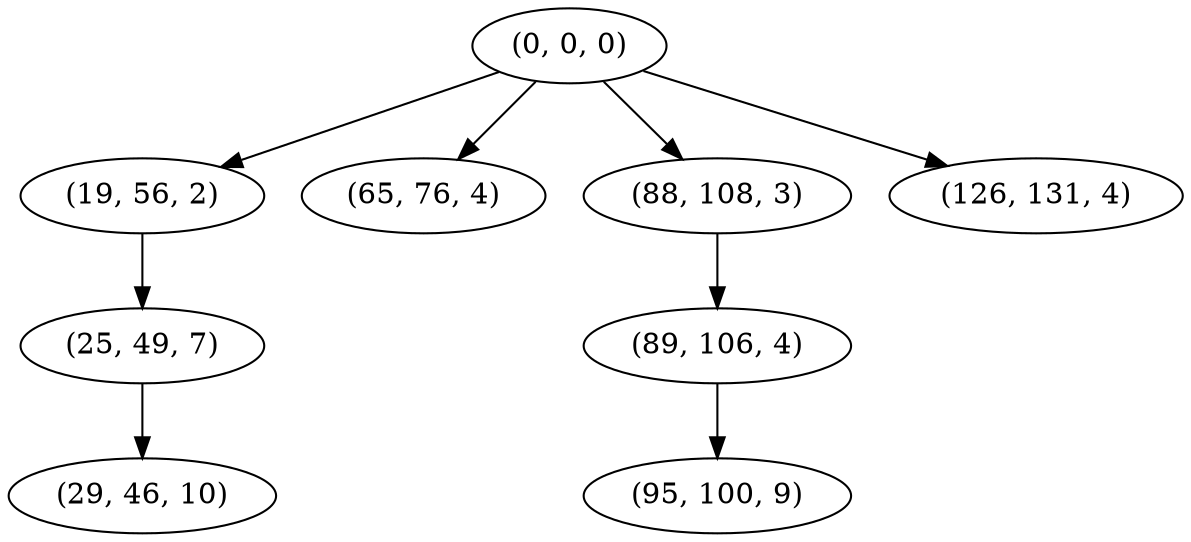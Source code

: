 digraph tree {
    "(0, 0, 0)";
    "(19, 56, 2)";
    "(25, 49, 7)";
    "(29, 46, 10)";
    "(65, 76, 4)";
    "(88, 108, 3)";
    "(89, 106, 4)";
    "(95, 100, 9)";
    "(126, 131, 4)";
    "(0, 0, 0)" -> "(19, 56, 2)";
    "(0, 0, 0)" -> "(65, 76, 4)";
    "(0, 0, 0)" -> "(88, 108, 3)";
    "(0, 0, 0)" -> "(126, 131, 4)";
    "(19, 56, 2)" -> "(25, 49, 7)";
    "(25, 49, 7)" -> "(29, 46, 10)";
    "(88, 108, 3)" -> "(89, 106, 4)";
    "(89, 106, 4)" -> "(95, 100, 9)";
}
